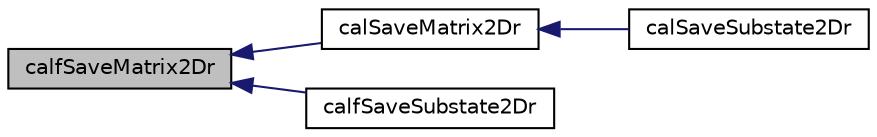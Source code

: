 digraph "calfSaveMatrix2Dr"
{
  edge [fontname="Helvetica",fontsize="10",labelfontname="Helvetica",labelfontsize="10"];
  node [fontname="Helvetica",fontsize="10",shape=record];
  rankdir="LR";
  Node1 [label="calfSaveMatrix2Dr",height=0.2,width=0.4,color="black", fillcolor="grey75", style="filled" fontcolor="black"];
  Node1 -> Node2 [dir="back",color="midnightblue",fontsize="10",style="solid",fontname="Helvetica"];
  Node2 [label="calSaveMatrix2Dr",height=0.2,width=0.4,color="black", fillcolor="white", style="filled",URL="$cal2_d_buffer_i_o_8h.html#a69a608041a9f8e891caea7e6b342308c",tooltip="Saves a real (floating point) matrix to file. "];
  Node2 -> Node3 [dir="back",color="midnightblue",fontsize="10",style="solid",fontname="Helvetica"];
  Node3 [label="calSaveSubstate2Dr",height=0.2,width=0.4,color="black", fillcolor="white", style="filled",URL="$cal2_d_i_o_8h.html#aa87b81a69480566cf9b3aaaae97a88c0",tooltip="Saves a real (floating point) substate to file. "];
  Node1 -> Node4 [dir="back",color="midnightblue",fontsize="10",style="solid",fontname="Helvetica"];
  Node4 [label="calfSaveSubstate2Dr",height=0.2,width=0.4,color="black", fillcolor="white", style="filled",URL="$cal2_d_i_o_8h.html#a336bc852f29e4d40cabd6c0eeb8b3814",tooltip="Saves a real (floating point) substate to file. "];
}
